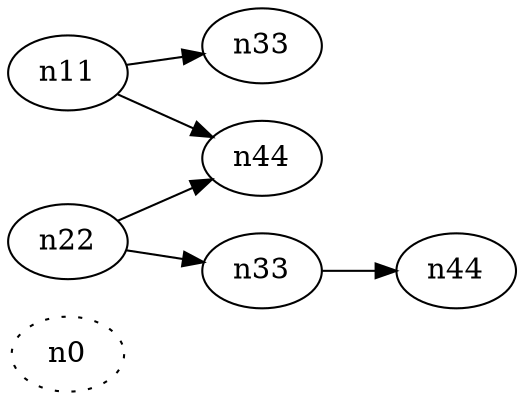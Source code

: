 digraph tes󠀁t5 {
	rankdir=LR;
	fontcolor=blue; /* c0; c1; c0 -- c1 */
	n0 [style=dotted, fillcolor="#123456"]; // c2; cn11 -> n22;
	n11 -> n33‏;
	n11 -> n44;
	n22 -> n33;
	n22 -> n44;
	n33 -> n44󠀣;
}
